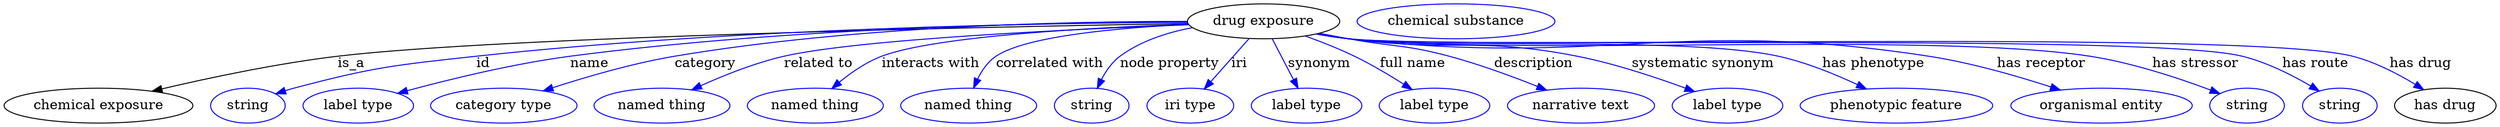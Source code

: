 digraph {
	graph [bb="0,0,2084.3,123"];
	node [label="\N"];
	"drug exposure"	 [height=0.5,
		label="drug exposure",
		pos="1053.3,105",
		width=1.6971];
	"chemical exposure"	 [height=0.5,
		pos="77.343,18",
		width=2.1484];
	"drug exposure" -> "chemical exposure"	 [label=is_a,
		lp="293.34,61.5",
		pos="e,124.04,32.417 992.23,103.7 834.93,100.11 418.91,88.976 282.34,69 231.39,61.546 174.65,46.925 133.81,35.242"];
	id	 [color=blue,
		height=0.5,
		label=string,
		pos="203.34,18",
		width=0.84854];
	"drug exposure" -> id	 [color=blue,
		label=id,
		lp="405.84,61.5",
		pos="e,227.12,29.71 992.58,102.83 853.19,97.672 513.75,83.957 400.34,69 329.65,59.677 311.14,58.092 243.34,36 241.08,35.263 238.78,34.439 \
236.48,33.559",
		style=solid];
	name	 [color=blue,
		height=0.5,
		label="label type",
		pos="297.34,18",
		width=1.2638];
	"drug exposure" -> name	 [color=blue,
		label=name,
		lp="497.84,61.5",
		pos="e,331.61,29.966 992.7,102.6 866.48,97.382 579.24,84.218 482.34,69 433.1,61.266 378.22,45.15 341.11,33.092",
		style=solid];
	category	 [color=blue,
		height=0.5,
		label="category type",
		pos="419.34,18",
		width=1.6249];
	"drug exposure" -> category	 [color=blue,
		label=category,
		lp="596.84,61.5",
		pos="e,454.77,32.493 992.66,102.3 882.08,97.082 651.91,84.708 573.34,69 535.71,61.477 494.51,47.514 464.21,36.099",
		style=solid];
	"related to"	 [color=blue,
		height=0.5,
		label="named thing",
		pos="551.34,18",
		width=1.5346];
	"drug exposure" -> "related to"	 [color=blue,
		label="related to",
		lp="692.34,61.5",
		pos="e,579.7,33.7 992.98,101.78 900.06,96.409 726.41,84.664 666.34,69 639.34,61.96 610.65,49.246 588.68,38.274",
		style=solid];
	"interacts with"	 [color=blue,
		height=0.5,
		label="named thing",
		pos="679.34,18",
		width=1.5346];
	"drug exposure" -> "interacts with"	 [color=blue,
		label="interacts with",
		lp="786.34,61.5",
		pos="e,697.36,35.19 993.33,101.5 917.72,96.477 792.45,85.906 749.34,69 733.27,62.695 717.53,51.783 705.06,41.667",
		style=solid];
	"correlated with"	 [color=blue,
		height=0.5,
		label="named thing",
		pos="807.34,18",
		width=1.5346];
	"drug exposure" -> "correlated with"	 [color=blue,
		label="correlated with",
		lp="884.34,61.5",
		pos="e,815.44,35.927 994.43,99.965 941.32,94.526 867.9,84.497 843.34,69 833.99,63.1 826.38,53.806 820.6,44.758",
		style=solid];
	"node property"	 [color=blue,
		height=0.5,
		label=string,
		pos="911.34,18",
		width=0.84854];
	"drug exposure" -> "node property"	 [color=blue,
		label="node property",
		lp="980.34,61.5",
		pos="e,918.33,35.84 1000.5,95.973 980.7,90.622 959.03,82.195 942.34,69 934.35,62.675 927.92,53.677 923.03,44.995",
		style=solid];
	iri	 [color=blue,
		height=0.5,
		label="iri type",
		pos="996.34,18",
		width=1.011];
	"drug exposure" -> iri	 [color=blue,
		label=iri,
		lp="1034.8,61.5",
		pos="e,1007.7,35.41 1041.5,86.974 1033.4,74.562 1022.5,57.878 1013.4,44.028",
		style=solid];
	synonym	 [color=blue,
		height=0.5,
		label="label type",
		pos="1096.3,18",
		width=1.2638];
	"drug exposure" -> synonym	 [color=blue,
		label=synonym,
		lp="1103.8,61.5",
		pos="e,1087.6,35.706 1062.3,86.974 1068.3,74.761 1076.4,58.412 1083.1,44.697",
		style=solid];
	"full name"	 [color=blue,
		height=0.5,
		label="label type",
		pos="1205.3,18",
		width=1.2638];
	"drug exposure" -> "full name"	 [color=blue,
		label="full name",
		lp="1182.8,61.5",
		pos="e,1184.6,34.294 1089.5,90.488 1103.5,84.423 1119.5,76.94 1133.3,69 1148.2,60.515 1163.8,49.74 1176.6,40.282",
		style=solid];
	description	 [color=blue,
		height=0.5,
		label="narrative text",
		pos="1326.3,18",
		width=1.6068];
	"drug exposure" -> description	 [color=blue,
		label=description,
		lp="1282.8,61.5",
		pos="e,1296.9,33.538 1098.8,92.925 1107,90.87 1115.4,88.816 1123.3,87 1163.1,77.917 1174.5,81.47 1213.3,69 1238.9,60.804 1266.3,48.509 \
1287.8,38.044",
		style=solid];
	"systematic synonym"	 [color=blue,
		height=0.5,
		label="label type",
		pos="1447.3,18",
		width=1.2638];
	"drug exposure" -> "systematic synonym"	 [color=blue,
		label="systematic synonym",
		lp="1421.3,61.5",
		pos="e,1418.4,32.079 1097.5,92.5 1106.1,90.416 1114.9,88.461 1123.3,87 1208.7,72.171 1233.1,89.01 1317.3,69 1349.2,61.424 1383.7,47.622 \
1409.1,36.285",
		style=solid];
	"has phenotype"	 [color=blue,
		height=0.5,
		label="phenotypic feature",
		pos="1587.3,18",
		width=2.1304];
	"drug exposure" -> "has phenotype"	 [color=blue,
		label="has phenotype",
		lp="1560.8,61.5",
		pos="e,1559.7,35.076 1097.1,92.302 1105.8,90.21 1114.8,88.302 1123.3,87 1280.8,63.041 1327,108.31 1481.3,69 1505.6,62.822 1530.9,50.867 \
1550.7,40.083",
		style=solid];
	"has receptor"	 [color=blue,
		height=0.5,
		label="organismal entity",
		pos="1754.3,18",
		width=2.022];
	"drug exposure" -> "has receptor"	 [color=blue,
		label="has receptor",
		lp="1692.8,61.5",
		pos="e,1718.2,33.626 1096.7,92.305 1105.5,90.184 1114.7,88.265 1123.3,87 1335,56.185 1394,107.84 1604.3,69 1640.3,62.36 1679.4,48.858 \
1708.6,37.415",
		style=solid];
	"has stressor"	 [color=blue,
		height=0.5,
		label=string,
		pos="1875.3,18",
		width=0.84854];
	"drug exposure" -> "has stressor"	 [color=blue,
		label="has stressor",
		lp="1822.3,61.5",
		pos="e,1851.6,29.543 1096.7,92.252 1105.5,90.135 1114.6,88.232 1123.3,87 1390.6,49.159 1464.1,113.52 1730.3,69 1779,60.86 1790.3,53.71 \
1836.3,36 1838.2,35.277 1840.1,34.507 1842.1,33.707",
		style=solid];
	"has route"	 [color=blue,
		height=0.5,
		label=string,
		pos="1954.3,18",
		width=0.84854];
	"drug exposure" -> "has route"	 [color=blue,
		label="has route",
		lp="1920.3,61.5",
		pos="e,1934.5,32.087 1096.7,92.216 1105.5,90.103 1114.6,88.209 1123.3,87 1204.3,75.755 1779.3,89.718 1858.3,69 1882.7,62.625 1907.7,49.076 \
1926.1,37.545",
		style=solid];
	"has drug"	 [height=0.5,
		pos="2043.3,18",
		width=1.1374];
	"drug exposure" -> "has drug"	 [color=blue,
		label="has drug",
		lp="2007.8,61.5",
		pos="e,2021.8,33.561 1096.7,92.198 1105.5,90.086 1114.6,88.197 1123.3,87 1214.3,74.486 1860.6,92.551 1949.3,69 1972.1,62.956 1995.4,50.375 \
2013.1,39.222",
		style=solid];
	"drug exposure_has drug"	 [color=blue,
		height=0.5,
		label="chemical substance",
		pos="1211.3,105",
		width=2.2026];
}

